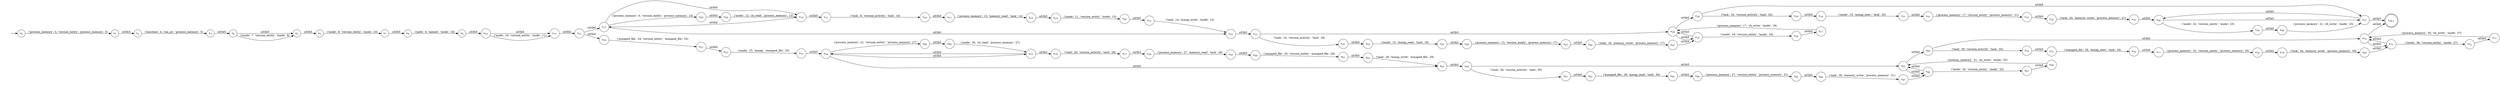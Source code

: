 digraph NFA {
    rankdir = LR;
    I [style = invis];
    I -> S0;
    S0 [label = <s<sub>0</sub>>, shape = circle];
    S1 [label = <s<sub>1</sub>>, shape = circle];
    S2 [label = <s<sub>2</sub>>, shape = circle];
    S3 [label = <s<sub>3</sub>>, shape = circle];
    S4 [label = <s<sub>4</sub>>, shape = circle];
    S5 [label = <s<sub>5</sub>>, shape = circle];
    S6 [label = <s<sub>6</sub>>, shape = circle];
    S7 [label = <s<sub>7</sub>>, shape = circle];
    S8 [label = <s<sub>8</sub>>, shape = circle];
    S9 [label = <s<sub>9</sub>>, shape = circle];
    S10 [label = <s<sub>10</sub>>, shape = circle];
    S11 [label = <s<sub>11</sub>>, shape = circle];
    S12 [label = <s<sub>12</sub>>, shape = circle];
    S13 [label = <s<sub>13</sub>>, shape = circle];
    S14 [label = <s<sub>14</sub>>, shape = circle];
    S14 -> S13 [label = "\u03b5"];
    S15 [label = <s<sub>15</sub>>, shape = circle];
    S16 [label = <s<sub>16</sub>>, shape = circle];
    S17 [label = <s<sub>17</sub>>, shape = circle];
    S18 [label = <s<sub>18</sub>>, shape = circle];
    S19 [label = <s<sub>19</sub>>, shape = circle];
    S20 [label = <s<sub>20</sub>>, shape = circle];
    S21 [label = <s<sub>21</sub>>, shape = circle];
    S22 [label = <s<sub>22</sub>>, shape = circle];
    S23 [label = <s<sub>23</sub>>, shape = circle];
    S24 [label = <s<sub>24</sub>>, shape = circle];
    S25 [label = <s<sub>25</sub>>, shape = circle];
    S25 -> S24 [label = "\u03b5"];
    S26 [label = <s<sub>26</sub>>, shape = circle];
    S27 [label = <s<sub>27</sub>>, shape = circle];
    S27 -> S24 [label = "('process_memory', 17, 'sh_write', 'inode', 19)"];
    S26 -> S27 [label = "\u03b5"];
    S25 -> S26 [label = "('inode', 18, 'version_entity', 'inode', 19)"];
    S24 -> S25 [label = "\u03b5"];
    S28 [label = <s<sub>28</sub>>, shape = circle];
    S29 [label = <s<sub>29</sub>>, shape = circle];
    S30 [label = <s<sub>30</sub>>, shape = circle];
    S31 [label = <s<sub>31</sub>>, shape = circle];
    S32 [label = <s<sub>32</sub>>, shape = circle];
    S33 [label = <s<sub>33</sub>>, shape = circle];
    S34 [label = <s<sub>34</sub>>, shape = circle];
    S35 [label = <s<sub>35</sub>>, shape = circle];
    S36 [label = <s<sub>36</sub>>, shape = circle];
    S37 [label = <s<sub>37</sub>>, shape = circle];
    S37 -> S36 [label = "\u03b5"];
    S38 [label = <s<sub>38,1</sub>>, shape = circle, peripheries = 2];
    S37 -> S38 [label = "\u03b5"];
    S36 -> S37 [label = "\u03b5"];
    S39 [label = <s<sub>39</sub>>, shape = circle];
    S40 [label = <s<sub>40</sub>>, shape = circle];
    S40 -> S37 [label = "('process_memory', 21, 'sh_write', 'inode', 23)"];
    S39 -> S40 [label = "\u03b5"];
    S36 -> S39 [label = "('inode', 22, 'version_entity', 'inode', 23)"];
    S35 -> S36 [label = "\u03b5"];
    S34 -> S35 [label = "('task', 20, 'memory_write', 'process_memory', 21)"];
    S33 -> S34 [label = "\u03b5"];
    S32 -> S33 [label = "('process_memory', 17, 'version_entity', 'process_memory', 21)"];
    S31 -> S32 [label = "\u03b5"];
    S30 -> S31 [label = "('inode', 15, 'mmap_exec', 'task', 20)"];
    S29 -> S30 [label = "\u03b5"];
    S28 -> S29 [label = "('task', 16, 'version_activity', 'task', 20)"];
    S28 -> S37 [label = "\u03b5"];
    S24 -> S28 [label = "\u03b5"];
    S23 -> S24 [label = "\u03b5"];
    S41 [label = <s<sub>41</sub>>, shape = circle];
    S42 [label = <s<sub>42</sub>>, shape = circle];
    S43 [label = <s<sub>43</sub>>, shape = circle];
    S44 [label = <s<sub>44</sub>>, shape = circle];
    S45 [label = <s<sub>45</sub>>, shape = circle];
    S46 [label = <s<sub>46</sub>>, shape = circle];
    S47 [label = <s<sub>47</sub>>, shape = circle];
    S47 -> S25 [label = "\u03b5"];
    S46 -> S47 [label = "('task', 16, 'memory_write', 'process_memory', 17)"];
    S45 -> S46 [label = "\u03b5"];
    S44 -> S45 [label = "('process_memory', 13, 'version_entity', 'process_memory', 17)"];
    S43 -> S44 [label = "\u03b5"];
    S42 -> S43 [label = "('inode', 15, 'mmap_read', 'task', 16)"];
    S41 -> S42 [label = "\u03b5"];
    S23 -> S41 [label = "('task', 14, 'version_activity', 'task', 16)"];
    S22 -> S23 [label = "\u03b5"];
    S21 -> S22 [label = "('task', 14, 'mmap_write', 'inode', 15)"];
    S20 -> S21 [label = "\u03b5"];
    S19 -> S20 [label = "('inode', 11, 'version_entity', 'inode', 15)"];
    S18 -> S19 [label = "\u03b5"];
    S17 -> S18 [label = "('process_memory', 13, 'memory_read', 'task', 14)"];
    S16 -> S17 [label = "\u03b5"];
    S15 -> S16 [label = "('task', 6, 'version_activity', 'task', 14)"];
    S14 -> S15 [label = "\u03b5"];
    S13 -> S14 [label = "\u03b5"];
    S13 -> S22 [label = "\u03b5"];
    S48 [label = <s<sub>48</sub>>, shape = circle];
    S49 [label = <s<sub>49</sub>>, shape = circle];
    S49 -> S14 [label = "('inode', 12, 'sh_read', 'process_memory', 13)"];
    S48 -> S49 [label = "\u03b5"];
    S13 -> S48 [label = "('process_memory', 0, 'version_entity', 'process_memory', 13)"];
    S12 -> S13 [label = "\u03b5"];
    S50 [label = <s<sub>50</sub>>, shape = circle];
    S51 [label = <s<sub>51</sub>>, shape = circle];
    S52 [label = <s<sub>52</sub>>, shape = circle];
    S53 [label = <s<sub>53</sub>>, shape = circle];
    S54 [label = <s<sub>54</sub>>, shape = circle];
    S55 [label = <s<sub>55</sub>>, shape = circle];
    S55 -> S54 [label = "\u03b5"];
    S56 [label = <s<sub>56</sub>>, shape = circle];
    S57 [label = <s<sub>57</sub>>, shape = circle];
    S58 [label = <s<sub>58</sub>>, shape = circle];
    S59 [label = <s<sub>59</sub>>, shape = circle];
    S60 [label = <s<sub>60</sub>>, shape = circle];
    S61 [label = <s<sub>61</sub>>, shape = circle];
    S62 [label = <s<sub>62</sub>>, shape = circle];
    S63 [label = <s<sub>63</sub>>, shape = circle];
    S64 [label = <s<sub>64</sub>>, shape = circle];
    S65 [label = <s<sub>65</sub>>, shape = circle];
    S66 [label = <s<sub>66</sub>>, shape = circle];
    S66 -> S65 [label = "\u03b5"];
    S67 [label = <s<sub>67</sub>>, shape = circle];
    S68 [label = <s<sub>68</sub>>, shape = circle];
    S68 -> S65 [label = "('process_memory', 31, 'sh_write', 'inode', 33)"];
    S67 -> S68 [label = "\u03b5"];
    S66 -> S67 [label = "('inode', 32, 'version_entity', 'inode', 33)"];
    S65 -> S66 [label = "\u03b5"];
    S69 [label = <s<sub>69</sub>>, shape = circle];
    S70 [label = <s<sub>70</sub>>, shape = circle];
    S71 [label = <s<sub>71</sub>>, shape = circle];
    S71 -> S70 [label = "\u03b5"];
    S72 [label = <s<sub>72</sub>>, shape = circle];
    S73 [label = <s<sub>73</sub>>, shape = circle];
    S73 -> S70 [label = "('process_memory', 35, 'sh_write', 'inode', 37)"];
    S72 -> S73 [label = "\u03b5"];
    S71 -> S72 [label = "('inode', 36, 'version_entity', 'inode', 37)"];
    S70 -> S71 [label = "\u03b5"];
    S70 -> S38 [label = "\u03b5"];
    S69 -> S70 [label = "\u03b5"];
    S74 [label = <s<sub>74</sub>>, shape = circle];
    S75 [label = <s<sub>75</sub>>, shape = circle];
    S76 [label = <s<sub>76</sub>>, shape = circle];
    S77 [label = <s<sub>77</sub>>, shape = circle];
    S78 [label = <s<sub>78</sub>>, shape = circle];
    S79 [label = <s<sub>79</sub>>, shape = circle];
    S80 [label = <s<sub>80</sub>>, shape = circle];
    S80 -> S71 [label = "\u03b5"];
    S79 -> S80 [label = "('task', 34, 'memory_write', 'process_memory', 35)"];
    S78 -> S79 [label = "\u03b5"];
    S77 -> S78 [label = "('process_memory', 31, 'version_entity', 'process_memory', 35)"];
    S76 -> S77 [label = "\u03b5"];
    S75 -> S76 [label = "('mmaped_file', 29, 'mmap_exec', 'task', 34)"];
    S74 -> S75 [label = "\u03b5"];
    S69 -> S74 [label = "('task', 30, 'version_activity', 'task', 34)"];
    S65 -> S69 [label = "\u03b5"];
    S64 -> S65 [label = "\u03b5"];
    S81 [label = <s<sub>81</sub>>, shape = circle];
    S82 [label = <s<sub>82</sub>>, shape = circle];
    S83 [label = <s<sub>83</sub>>, shape = circle];
    S84 [label = <s<sub>84</sub>>, shape = circle];
    S85 [label = <s<sub>85</sub>>, shape = circle];
    S86 [label = <s<sub>86</sub>>, shape = circle];
    S87 [label = <s<sub>87</sub>>, shape = circle];
    S87 -> S66 [label = "\u03b5"];
    S86 -> S87 [label = "('task', 30, 'memory_write', 'process_memory', 31)"];
    S85 -> S86 [label = "\u03b5"];
    S84 -> S85 [label = "('process_memory', 27, 'version_entity', 'process_memory', 31)"];
    S83 -> S84 [label = "\u03b5"];
    S82 -> S83 [label = "('mmaped_file', 29, 'mmap_read', 'task', 30)"];
    S81 -> S82 [label = "\u03b5"];
    S64 -> S81 [label = "('task', 28, 'version_activity', 'task', 30)"];
    S63 -> S64 [label = "\u03b5"];
    S62 -> S63 [label = "('task', 28, 'mmap_write', 'mmaped_file', 29)"];
    S61 -> S62 [label = "\u03b5"];
    S60 -> S61 [label = "('mmaped_file', 25, 'version_entity', 'mmaped_file', 29)"];
    S59 -> S60 [label = "\u03b5"];
    S58 -> S59 [label = "('process_memory', 27, 'memory_read', 'task', 28)"];
    S57 -> S58 [label = "\u03b5"];
    S56 -> S57 [label = "('task', 20, 'version_activity', 'task', 28)"];
    S55 -> S56 [label = "\u03b5"];
    S54 -> S55 [label = "\u03b5"];
    S54 -> S63 [label = "\u03b5"];
    S88 [label = <s<sub>88</sub>>, shape = circle];
    S89 [label = <s<sub>89</sub>>, shape = circle];
    S89 -> S55 [label = "('inode', 26, 'sh_read', 'process_memory', 27)"];
    S88 -> S89 [label = "\u03b5"];
    S54 -> S88 [label = "('process_memory', 21, 'version_entity', 'process_memory', 27)"];
    S53 -> S54 [label = "\u03b5"];
    S52 -> S53 [label = "('inode', 15, 'mmap', 'mmaped_file', 25)"];
    S51 -> S52 [label = "\u03b5"];
    S50 -> S51 [label = "('mmaped_file', 24, 'version_entity', 'mmaped_file', 25)"];
    S12 -> S50 [label = "\u03b5"];
    S11 -> S12 [label = "\u03b5"];
    S10 -> S11 [label = "\u03b5"];
    S10 -> S11 [label = "('inode', 10, 'version_entity', 'inode', 11)"];
    S9 -> S10 [label = "\u03b5"];
    S8 -> S9 [label = "('path', 9, 'named', 'inode', 10)"];
    S7 -> S8 [label = "\u03b5"];
    S6 -> S7 [label = "('inode', 8, 'version_entity', 'inode', 10)"];
    S5 -> S6 [label = "\u03b5"];
    S4 -> S5 [label = "\u03b5"];
    S4 -> S5 [label = "('inode', 7, 'version_entity', 'inode', 8)"];
    S3 -> S4 [label = "\u03b5"];
    S2 -> S3 [label = "('machine', 4, 'ran_on', 'process_memory', 5)"];
    S1 -> S2 [label = "\u03b5"];
    S0 -> S1 [label = "('process_memory', 0, 'version_entity', 'process_memory', 5)"];
}
